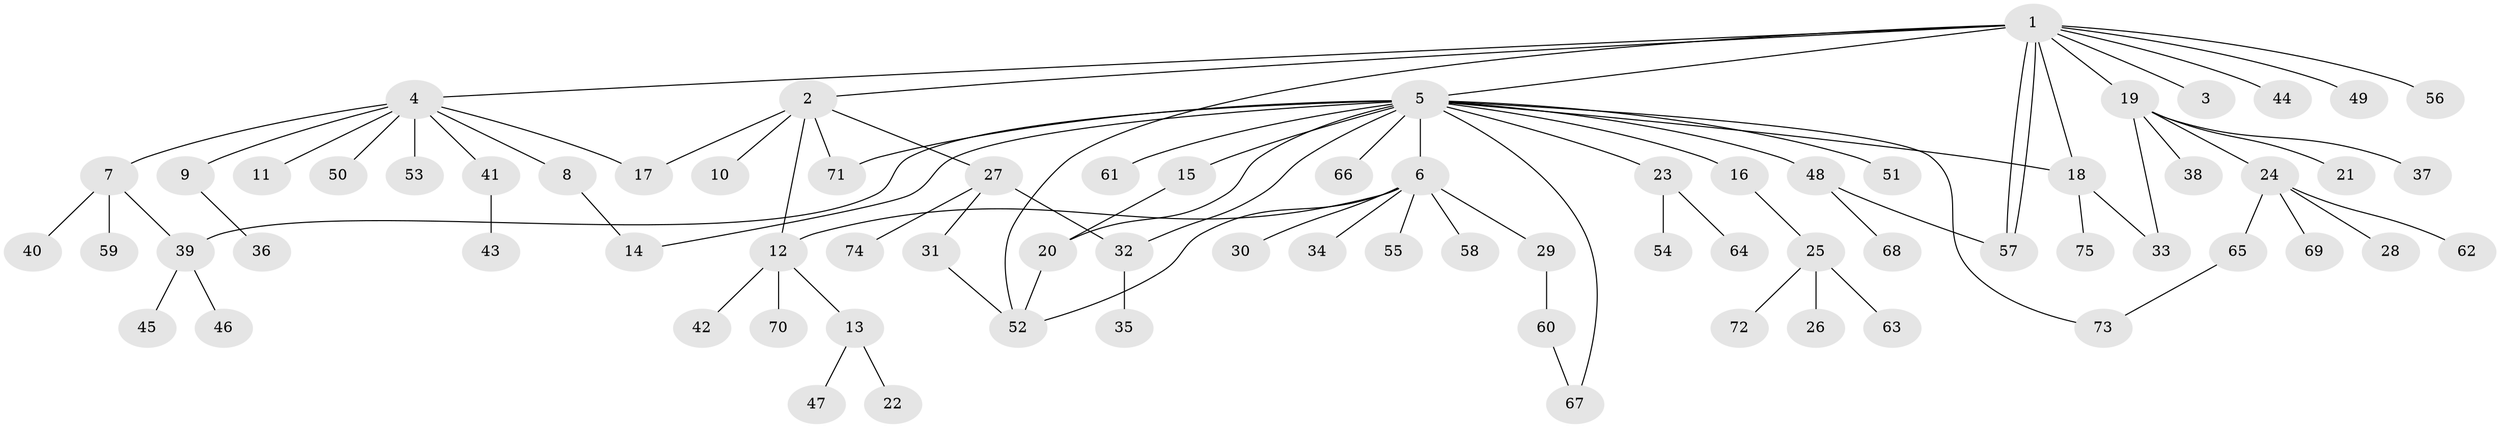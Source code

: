 // coarse degree distribution, {8: 0.045454545454545456, 6: 0.045454545454545456, 1: 0.5, 9: 0.045454545454545456, 7: 0.045454545454545456, 2: 0.2727272727272727, 3: 0.045454545454545456}
// Generated by graph-tools (version 1.1) at 2025/18/03/04/25 18:18:19]
// undirected, 75 vertices, 90 edges
graph export_dot {
graph [start="1"]
  node [color=gray90,style=filled];
  1;
  2;
  3;
  4;
  5;
  6;
  7;
  8;
  9;
  10;
  11;
  12;
  13;
  14;
  15;
  16;
  17;
  18;
  19;
  20;
  21;
  22;
  23;
  24;
  25;
  26;
  27;
  28;
  29;
  30;
  31;
  32;
  33;
  34;
  35;
  36;
  37;
  38;
  39;
  40;
  41;
  42;
  43;
  44;
  45;
  46;
  47;
  48;
  49;
  50;
  51;
  52;
  53;
  54;
  55;
  56;
  57;
  58;
  59;
  60;
  61;
  62;
  63;
  64;
  65;
  66;
  67;
  68;
  69;
  70;
  71;
  72;
  73;
  74;
  75;
  1 -- 2;
  1 -- 3;
  1 -- 4;
  1 -- 5;
  1 -- 18;
  1 -- 19;
  1 -- 44;
  1 -- 49;
  1 -- 52;
  1 -- 56;
  1 -- 57;
  1 -- 57;
  2 -- 10;
  2 -- 12;
  2 -- 17;
  2 -- 27;
  2 -- 71;
  4 -- 7;
  4 -- 8;
  4 -- 9;
  4 -- 11;
  4 -- 17;
  4 -- 41;
  4 -- 50;
  4 -- 53;
  5 -- 6;
  5 -- 14;
  5 -- 15;
  5 -- 16;
  5 -- 18;
  5 -- 20;
  5 -- 23;
  5 -- 32;
  5 -- 39;
  5 -- 48;
  5 -- 51;
  5 -- 61;
  5 -- 66;
  5 -- 67;
  5 -- 71;
  5 -- 73;
  6 -- 12;
  6 -- 29;
  6 -- 30;
  6 -- 34;
  6 -- 52;
  6 -- 55;
  6 -- 58;
  7 -- 39;
  7 -- 40;
  7 -- 59;
  8 -- 14;
  9 -- 36;
  12 -- 13;
  12 -- 42;
  12 -- 70;
  13 -- 22;
  13 -- 47;
  15 -- 20;
  16 -- 25;
  18 -- 33;
  18 -- 75;
  19 -- 21;
  19 -- 24;
  19 -- 33;
  19 -- 37;
  19 -- 38;
  20 -- 52;
  23 -- 54;
  23 -- 64;
  24 -- 28;
  24 -- 62;
  24 -- 65;
  24 -- 69;
  25 -- 26;
  25 -- 63;
  25 -- 72;
  27 -- 31;
  27 -- 32;
  27 -- 74;
  29 -- 60;
  31 -- 52;
  32 -- 35;
  39 -- 45;
  39 -- 46;
  41 -- 43;
  48 -- 57;
  48 -- 68;
  60 -- 67;
  65 -- 73;
}
